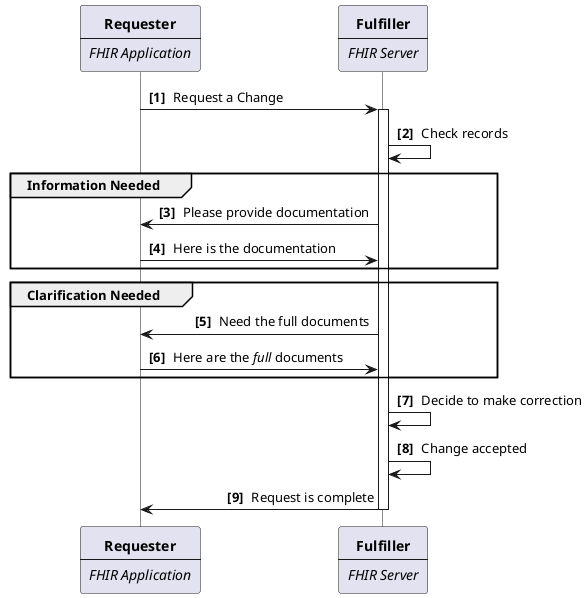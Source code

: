 @startuml
skinparam DefaultTextAlignment center
skinparam SequenceMessageAlignment direction
skinparam Padding 2
skinparam ParticipantPadding 60
skinparam LifelineStrategy solid
autonumber "<b>[###]</b>"

participant R [
  **Requester**
  ----
  //FHIR Application//
]
participant F [
  **Fulfiller**
  ----
  //FHIR Server//
]

R->F : Request a Change

Activate F
  F->F : Check records

  group Information Needed
    F->R : Please provide documentation
    R->F : Here is the documentation
  end

  group Clarification Needed
    F->R : Need the full documents
    R->F : Here are the //full// documents
  end

  F->F : Decide to make correction
  F->F : Change accepted
  F->R : Request is complete
Deactivate F

@enduml
